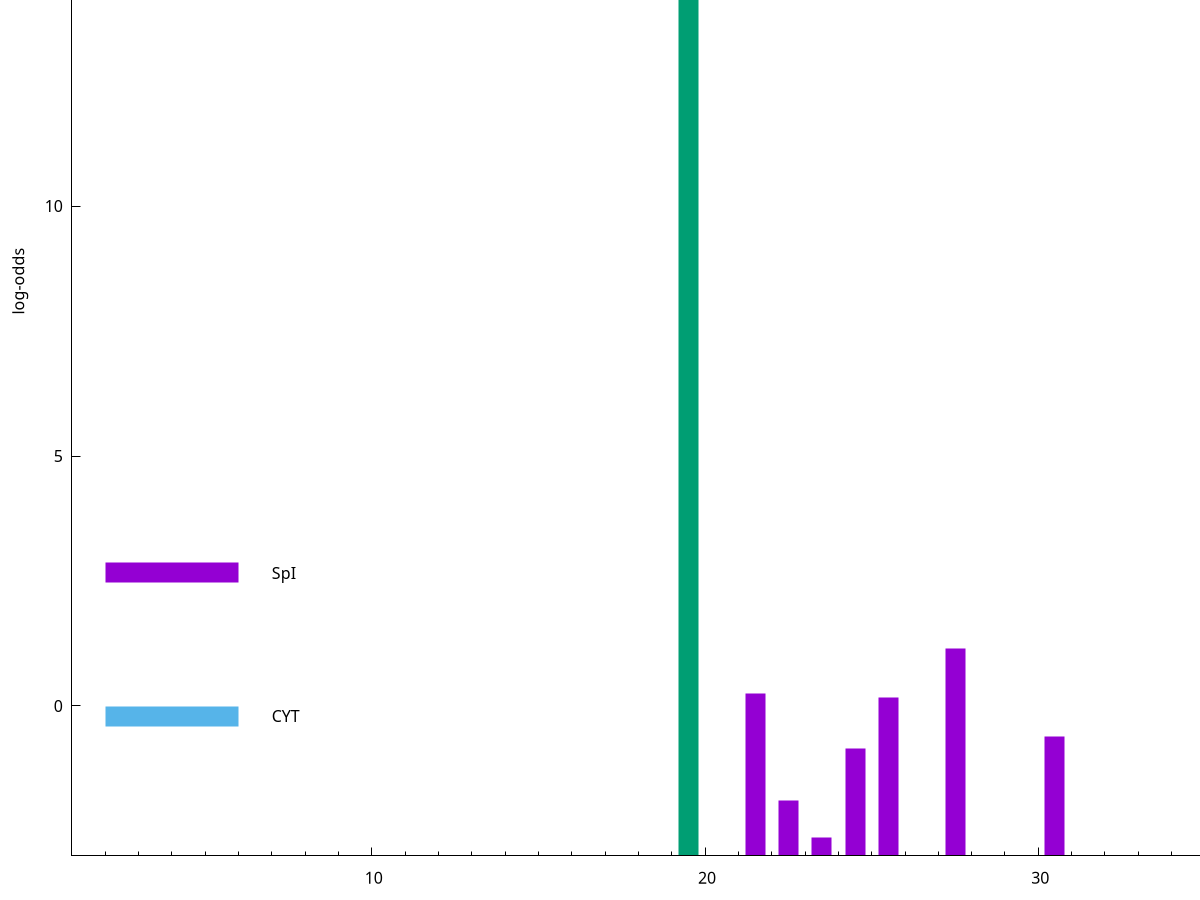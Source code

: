 set title "LipoP predictions for SRR5666501.gff"
set size 2., 1.4
set xrange [1:70] 
set mxtics 10
set yrange [-3:20]
set y2range [0:23]
set ylabel "log-odds"
set term postscript eps color solid "Helvetica" 30
set output "SRR5666501.gff.eps"
set arrow from 2,15.968 to 6,15.968 nohead lt 2 lw 20
set label "SpII" at 7,15.968
set arrow from 2,2.66222 to 6,2.66222 nohead lt 1 lw 20
set label "SpI" at 7,2.66222
set arrow from 2,-0.200913 to 6,-0.200913 nohead lt 3 lw 20
set label "CYT" at 7,-0.200913
set arrow from 2,15.968 to 6,15.968 nohead lt 2 lw 20
set label "SpII" at 7,15.968
# NOTE: The scores below are the log-odds scores with the threshold
# NOTE: subtracted (a hack to make gnuplot make the histogram all
# NOTE: look nice).
plot "-" axes x1y2 title "" with impulses lt 2 lw 20, "-" axes x1y2 title "" with impulses lt 1 lw 20
19.500000 18.968000
e
27.500000 4.150980
21.500000 3.248231
25.500000 3.169908
30.500000 2.380381
24.500000 2.153972
22.500000 1.111570
23.500000 0.369800
e
exit
